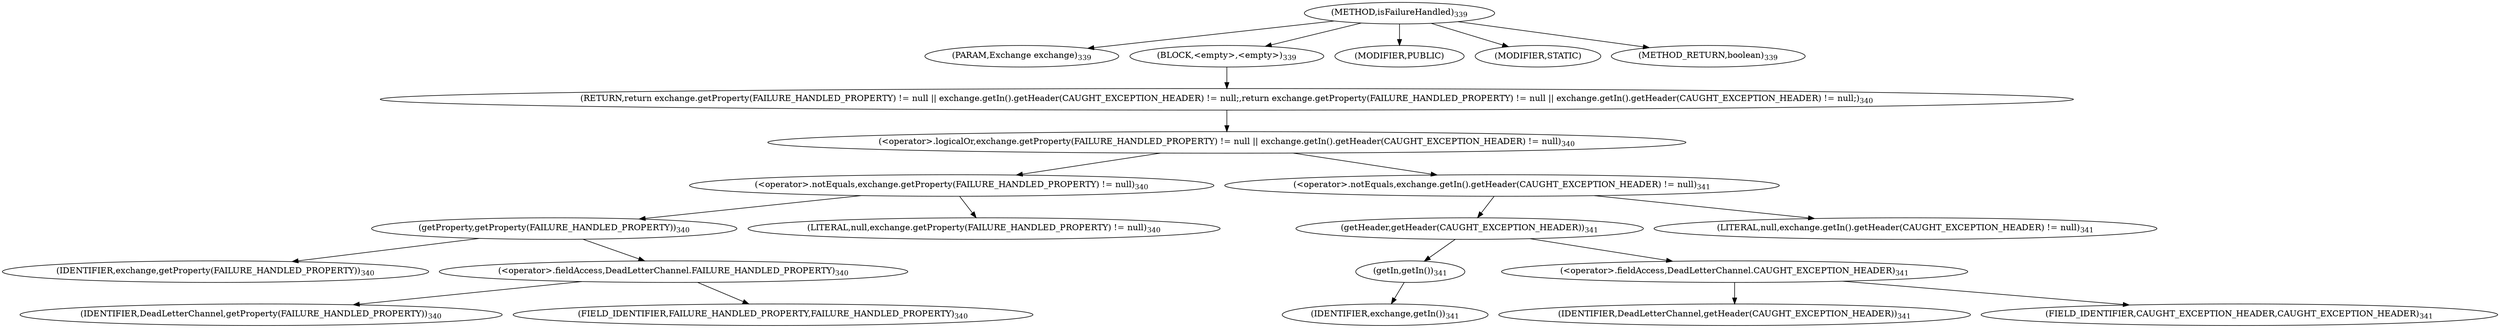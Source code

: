digraph "isFailureHandled" {  
"801" [label = <(METHOD,isFailureHandled)<SUB>339</SUB>> ]
"802" [label = <(PARAM,Exchange exchange)<SUB>339</SUB>> ]
"803" [label = <(BLOCK,&lt;empty&gt;,&lt;empty&gt;)<SUB>339</SUB>> ]
"804" [label = <(RETURN,return exchange.getProperty(FAILURE_HANDLED_PROPERTY) != null || exchange.getIn().getHeader(CAUGHT_EXCEPTION_HEADER) != null;,return exchange.getProperty(FAILURE_HANDLED_PROPERTY) != null || exchange.getIn().getHeader(CAUGHT_EXCEPTION_HEADER) != null;)<SUB>340</SUB>> ]
"805" [label = <(&lt;operator&gt;.logicalOr,exchange.getProperty(FAILURE_HANDLED_PROPERTY) != null || exchange.getIn().getHeader(CAUGHT_EXCEPTION_HEADER) != null)<SUB>340</SUB>> ]
"806" [label = <(&lt;operator&gt;.notEquals,exchange.getProperty(FAILURE_HANDLED_PROPERTY) != null)<SUB>340</SUB>> ]
"807" [label = <(getProperty,getProperty(FAILURE_HANDLED_PROPERTY))<SUB>340</SUB>> ]
"808" [label = <(IDENTIFIER,exchange,getProperty(FAILURE_HANDLED_PROPERTY))<SUB>340</SUB>> ]
"809" [label = <(&lt;operator&gt;.fieldAccess,DeadLetterChannel.FAILURE_HANDLED_PROPERTY)<SUB>340</SUB>> ]
"810" [label = <(IDENTIFIER,DeadLetterChannel,getProperty(FAILURE_HANDLED_PROPERTY))<SUB>340</SUB>> ]
"811" [label = <(FIELD_IDENTIFIER,FAILURE_HANDLED_PROPERTY,FAILURE_HANDLED_PROPERTY)<SUB>340</SUB>> ]
"812" [label = <(LITERAL,null,exchange.getProperty(FAILURE_HANDLED_PROPERTY) != null)<SUB>340</SUB>> ]
"813" [label = <(&lt;operator&gt;.notEquals,exchange.getIn().getHeader(CAUGHT_EXCEPTION_HEADER) != null)<SUB>341</SUB>> ]
"814" [label = <(getHeader,getHeader(CAUGHT_EXCEPTION_HEADER))<SUB>341</SUB>> ]
"815" [label = <(getIn,getIn())<SUB>341</SUB>> ]
"816" [label = <(IDENTIFIER,exchange,getIn())<SUB>341</SUB>> ]
"817" [label = <(&lt;operator&gt;.fieldAccess,DeadLetterChannel.CAUGHT_EXCEPTION_HEADER)<SUB>341</SUB>> ]
"818" [label = <(IDENTIFIER,DeadLetterChannel,getHeader(CAUGHT_EXCEPTION_HEADER))<SUB>341</SUB>> ]
"819" [label = <(FIELD_IDENTIFIER,CAUGHT_EXCEPTION_HEADER,CAUGHT_EXCEPTION_HEADER)<SUB>341</SUB>> ]
"820" [label = <(LITERAL,null,exchange.getIn().getHeader(CAUGHT_EXCEPTION_HEADER) != null)<SUB>341</SUB>> ]
"821" [label = <(MODIFIER,PUBLIC)> ]
"822" [label = <(MODIFIER,STATIC)> ]
"823" [label = <(METHOD_RETURN,boolean)<SUB>339</SUB>> ]
  "801" -> "802" 
  "801" -> "803" 
  "801" -> "821" 
  "801" -> "822" 
  "801" -> "823" 
  "803" -> "804" 
  "804" -> "805" 
  "805" -> "806" 
  "805" -> "813" 
  "806" -> "807" 
  "806" -> "812" 
  "807" -> "808" 
  "807" -> "809" 
  "809" -> "810" 
  "809" -> "811" 
  "813" -> "814" 
  "813" -> "820" 
  "814" -> "815" 
  "814" -> "817" 
  "815" -> "816" 
  "817" -> "818" 
  "817" -> "819" 
}
